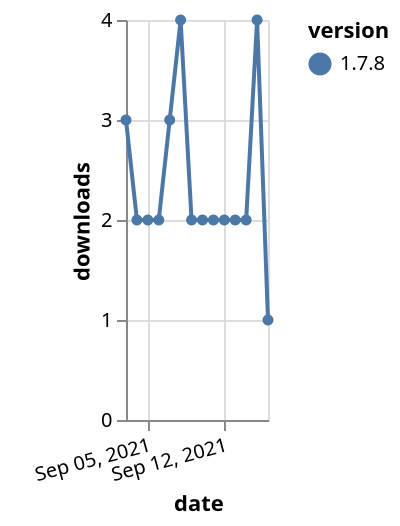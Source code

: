 {"$schema": "https://vega.github.io/schema/vega-lite/v5.json", "description": "A simple bar chart with embedded data.", "data": {"values": [{"date": "2021-09-03", "total": 2805, "delta": 3, "version": "1.7.8"}, {"date": "2021-09-04", "total": 2807, "delta": 2, "version": "1.7.8"}, {"date": "2021-09-05", "total": 2809, "delta": 2, "version": "1.7.8"}, {"date": "2021-09-06", "total": 2811, "delta": 2, "version": "1.7.8"}, {"date": "2021-09-07", "total": 2814, "delta": 3, "version": "1.7.8"}, {"date": "2021-09-08", "total": 2818, "delta": 4, "version": "1.7.8"}, {"date": "2021-09-09", "total": 2820, "delta": 2, "version": "1.7.8"}, {"date": "2021-09-10", "total": 2822, "delta": 2, "version": "1.7.8"}, {"date": "2021-09-11", "total": 2824, "delta": 2, "version": "1.7.8"}, {"date": "2021-09-12", "total": 2826, "delta": 2, "version": "1.7.8"}, {"date": "2021-09-13", "total": 2828, "delta": 2, "version": "1.7.8"}, {"date": "2021-09-14", "total": 2830, "delta": 2, "version": "1.7.8"}, {"date": "2021-09-15", "total": 2834, "delta": 4, "version": "1.7.8"}, {"date": "2021-09-16", "total": 2835, "delta": 1, "version": "1.7.8"}]}, "width": "container", "mark": {"type": "line", "point": {"filled": true}}, "encoding": {"x": {"field": "date", "type": "temporal", "timeUnit": "yearmonthdate", "title": "date", "axis": {"labelAngle": -15}}, "y": {"field": "delta", "type": "quantitative", "title": "downloads"}, "color": {"field": "version", "type": "nominal"}, "tooltip": {"field": "delta"}}}